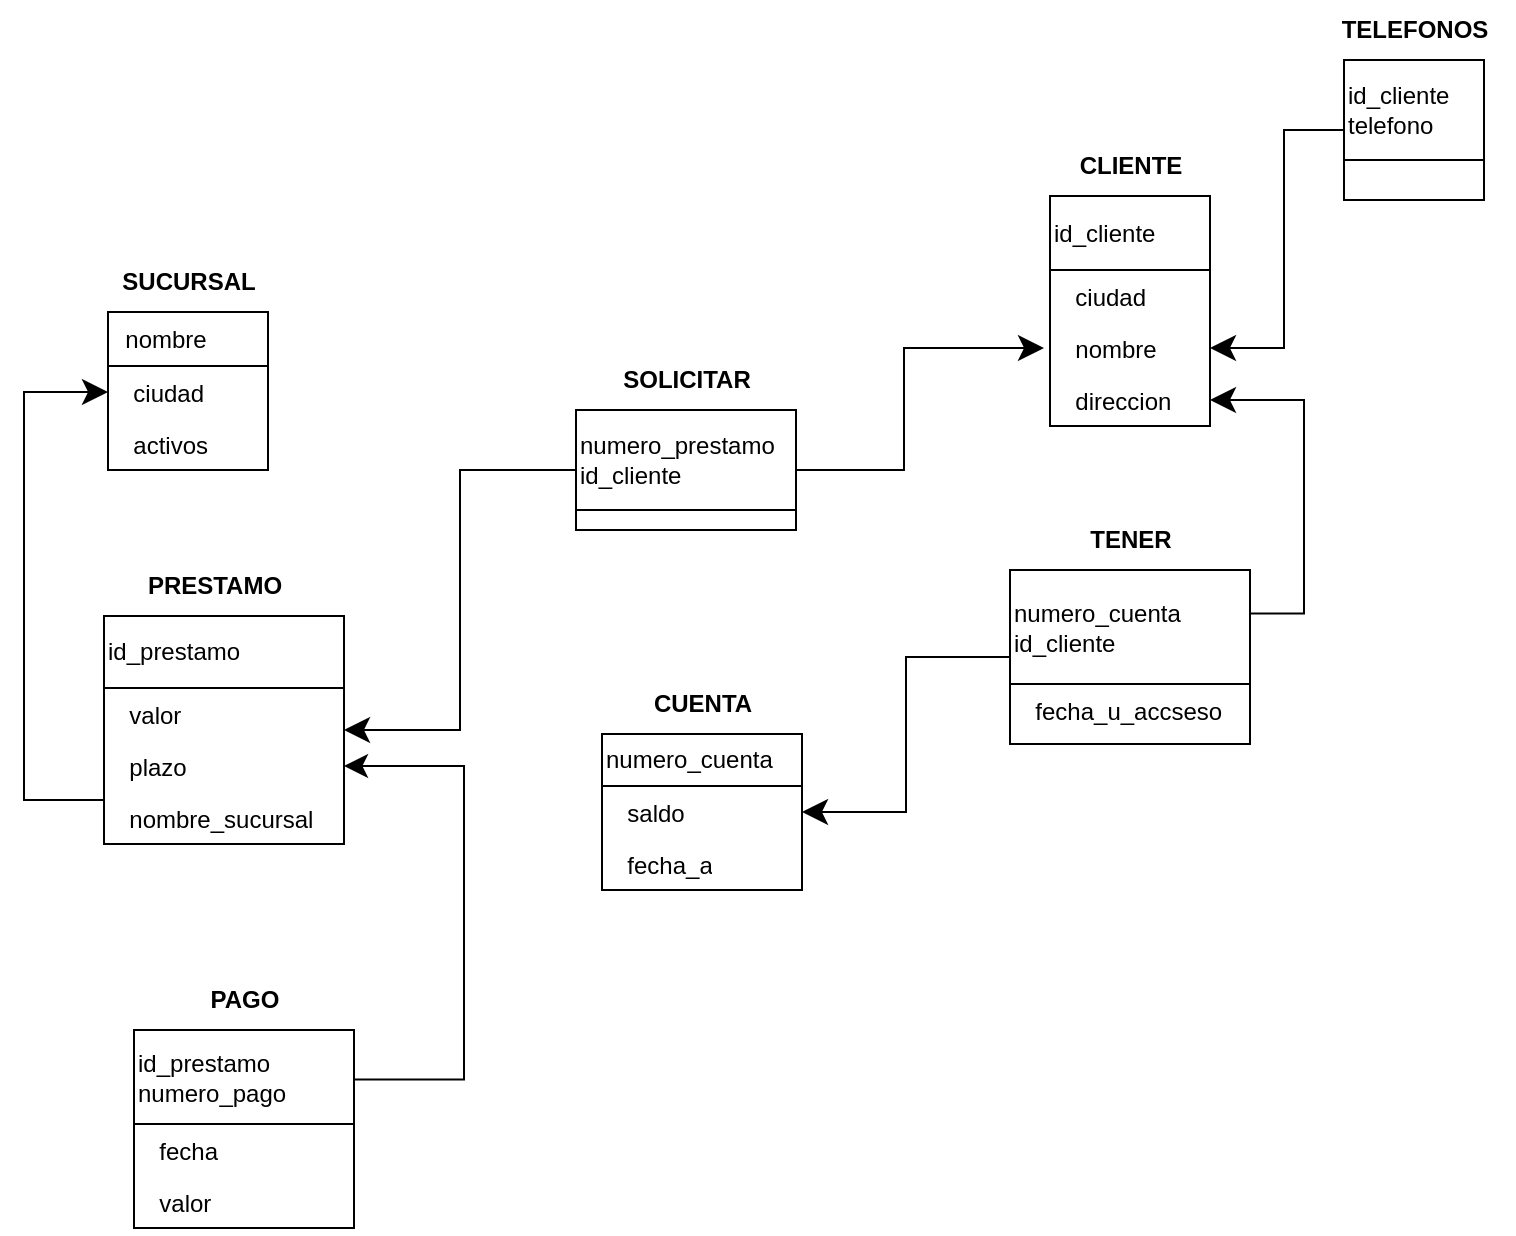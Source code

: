<mxfile version="28.0.6">
  <diagram name="Página-1" id="c9R-OgtOB5ll91GrUpFu">
    <mxGraphModel dx="1422" dy="894" grid="1" gridSize="10" guides="1" tooltips="1" connect="1" arrows="1" fold="1" page="1" pageScale="1" pageWidth="827" pageHeight="1169" math="0" shadow="0">
      <root>
        <mxCell id="0" />
        <mxCell id="1" parent="0" />
        <mxCell id="oPXRSn1LA7k6ZmyRwilY-3" value="&amp;nbsp; nombre" style="swimlane;fontStyle=0;childLayout=stackLayout;horizontal=1;startSize=27;fillColor=none;horizontalStack=0;resizeParent=1;resizeParentMax=0;resizeLast=0;collapsible=1;marginBottom=0;whiteSpace=wrap;html=1;align=left;rounded=0;" parent="1" vertex="1">
          <mxGeometry x="82" y="242" width="80" height="79" as="geometry">
            <mxRectangle x="80" y="200" width="90" height="30" as="alternateBounds" />
          </mxGeometry>
        </mxCell>
        <mxCell id="oPXRSn1LA7k6ZmyRwilY-4" value="&amp;nbsp; ciudad" style="text;strokeColor=none;fillColor=none;align=left;verticalAlign=top;spacingLeft=4;spacingRight=4;overflow=hidden;rotatable=0;points=[[0,0.5],[1,0.5]];portConstraint=eastwest;whiteSpace=wrap;html=1;rounded=0;" parent="oPXRSn1LA7k6ZmyRwilY-3" vertex="1">
          <mxGeometry y="27" width="80" height="26" as="geometry" />
        </mxCell>
        <mxCell id="oPXRSn1LA7k6ZmyRwilY-7" value="&amp;nbsp; activos&lt;div&gt;&lt;br&gt;&lt;/div&gt;" style="text;strokeColor=none;fillColor=none;align=left;verticalAlign=top;spacingLeft=4;spacingRight=4;overflow=hidden;rotatable=0;points=[[0,0.5],[1,0.5]];portConstraint=eastwest;whiteSpace=wrap;html=1;rounded=0;" parent="oPXRSn1LA7k6ZmyRwilY-3" vertex="1">
          <mxGeometry y="53" width="80" height="26" as="geometry" />
        </mxCell>
        <mxCell id="oPXRSn1LA7k6ZmyRwilY-9" value="&lt;b&gt;SUCURSAL&lt;/b&gt;" style="text;html=1;align=center;verticalAlign=middle;resizable=0;points=[];autosize=1;strokeColor=none;fillColor=none;rounded=0;" parent="1" vertex="1">
          <mxGeometry x="77" y="212" width="90" height="30" as="geometry" />
        </mxCell>
        <mxCell id="oPXRSn1LA7k6ZmyRwilY-10" value="id_cliente" style="swimlane;fontStyle=0;childLayout=stackLayout;horizontal=1;startSize=37;fillColor=none;horizontalStack=0;resizeParent=1;resizeParentMax=0;resizeLast=0;collapsible=1;marginBottom=0;whiteSpace=wrap;html=1;align=left;rounded=0;" parent="1" vertex="1">
          <mxGeometry x="553" y="184" width="80" height="115" as="geometry" />
        </mxCell>
        <mxCell id="oPXRSn1LA7k6ZmyRwilY-12" value="&amp;nbsp; ciudad" style="text;strokeColor=none;fillColor=none;align=left;verticalAlign=top;spacingLeft=4;spacingRight=4;overflow=hidden;rotatable=0;points=[[0,0.5],[1,0.5]];portConstraint=eastwest;whiteSpace=wrap;html=1;rounded=0;" parent="oPXRSn1LA7k6ZmyRwilY-10" vertex="1">
          <mxGeometry y="37" width="80" height="26" as="geometry" />
        </mxCell>
        <mxCell id="oPXRSn1LA7k6ZmyRwilY-59" value="&amp;nbsp; nombre" style="text;strokeColor=none;fillColor=none;align=left;verticalAlign=top;spacingLeft=4;spacingRight=4;overflow=hidden;rotatable=0;points=[[0,0.5],[1,0.5]];portConstraint=eastwest;whiteSpace=wrap;html=1;rounded=0;" parent="oPXRSn1LA7k6ZmyRwilY-10" vertex="1">
          <mxGeometry y="63" width="80" height="26" as="geometry" />
        </mxCell>
        <mxCell id="oPXRSn1LA7k6ZmyRwilY-11" value="&amp;nbsp; direccion" style="text;strokeColor=none;fillColor=none;align=left;verticalAlign=top;spacingLeft=4;spacingRight=4;overflow=hidden;rotatable=0;points=[[0,0.5],[1,0.5]];portConstraint=eastwest;whiteSpace=wrap;html=1;rounded=0;" parent="oPXRSn1LA7k6ZmyRwilY-10" vertex="1">
          <mxGeometry y="89" width="80" height="26" as="geometry" />
        </mxCell>
        <mxCell id="oPXRSn1LA7k6ZmyRwilY-14" value="&lt;b&gt;CLIENTE&lt;/b&gt;" style="text;html=1;align=center;verticalAlign=middle;resizable=0;points=[];autosize=1;strokeColor=none;fillColor=none;rounded=0;" parent="1" vertex="1">
          <mxGeometry x="558" y="154" width="70" height="30" as="geometry" />
        </mxCell>
        <mxCell id="oPXRSn1LA7k6ZmyRwilY-65" style="edgeStyle=orthogonalEdgeStyle;orthogonalLoop=1;jettySize=auto;html=1;elbow=vertical;arcSize=0;exitX=1;exitY=0.5;exitDx=0;exitDy=0;startArrow=none;startFill=0;endArrow=classic;endFill=1;endSize=10;" parent="1" source="oPXRSn1LA7k6ZmyRwilY-15" edge="1">
          <mxGeometry relative="1" as="geometry">
            <mxPoint x="550" y="260" as="targetPoint" />
            <Array as="points">
              <mxPoint x="480" y="321" />
              <mxPoint x="480" y="260" />
            </Array>
          </mxGeometry>
        </mxCell>
        <mxCell id="oPXRSn1LA7k6ZmyRwilY-15" value="numero_prestamo&lt;div&gt;id_cliente&lt;/div&gt;" style="swimlane;fontStyle=0;childLayout=stackLayout;horizontal=1;startSize=50;fillColor=none;horizontalStack=0;resizeParent=1;resizeParentMax=0;resizeLast=0;collapsible=1;marginBottom=0;whiteSpace=wrap;html=1;align=left;rounded=0;" parent="1" vertex="1">
          <mxGeometry x="316" y="291" width="110" height="60" as="geometry" />
        </mxCell>
        <mxCell id="oPXRSn1LA7k6ZmyRwilY-19" value="&lt;b&gt;SOLICITAR&lt;/b&gt;" style="text;html=1;align=center;verticalAlign=middle;resizable=0;points=[];autosize=1;strokeColor=none;fillColor=none;rounded=0;" parent="1" vertex="1">
          <mxGeometry x="326" y="261" width="90" height="30" as="geometry" />
        </mxCell>
        <mxCell id="oPXRSn1LA7k6ZmyRwilY-64" style="edgeStyle=orthogonalEdgeStyle;orthogonalLoop=1;jettySize=auto;html=1;entryX=0;entryY=0.5;entryDx=0;entryDy=0;elbow=vertical;arcSize=0;startArrow=classic;startFill=1;startSize=10;endArrow=none;endFill=0;" parent="1" source="oPXRSn1LA7k6ZmyRwilY-20" target="oPXRSn1LA7k6ZmyRwilY-15" edge="1">
          <mxGeometry relative="1" as="geometry" />
        </mxCell>
        <mxCell id="oPXRSn1LA7k6ZmyRwilY-20" value="id_prestamo" style="swimlane;fontStyle=0;childLayout=stackLayout;horizontal=1;startSize=36;fillColor=none;horizontalStack=0;resizeParent=1;resizeParentMax=0;resizeLast=0;collapsible=1;marginBottom=0;whiteSpace=wrap;html=1;align=left;rounded=0;" parent="1" vertex="1">
          <mxGeometry x="80" y="394" width="120" height="114" as="geometry" />
        </mxCell>
        <mxCell id="oPXRSn1LA7k6ZmyRwilY-21" value="&amp;nbsp; valor" style="text;strokeColor=none;fillColor=none;align=left;verticalAlign=top;spacingLeft=4;spacingRight=4;overflow=hidden;rotatable=0;points=[[0,0.5],[1,0.5]];portConstraint=eastwest;whiteSpace=wrap;html=1;rounded=0;" parent="oPXRSn1LA7k6ZmyRwilY-20" vertex="1">
          <mxGeometry y="36" width="120" height="26" as="geometry" />
        </mxCell>
        <mxCell id="oPXRSn1LA7k6ZmyRwilY-22" value="&amp;nbsp; plazo" style="text;strokeColor=none;fillColor=none;align=left;verticalAlign=top;spacingLeft=4;spacingRight=4;overflow=hidden;rotatable=0;points=[[0,0.5],[1,0.5]];portConstraint=eastwest;whiteSpace=wrap;html=1;rounded=0;" parent="oPXRSn1LA7k6ZmyRwilY-20" vertex="1">
          <mxGeometry y="62" width="120" height="26" as="geometry" />
        </mxCell>
        <mxCell id="oPXRSn1LA7k6ZmyRwilY-23" value="&amp;nbsp; nombre_sucursal" style="text;strokeColor=none;fillColor=none;align=left;verticalAlign=top;spacingLeft=4;spacingRight=4;overflow=hidden;rotatable=0;points=[[0,0.5],[1,0.5]];portConstraint=eastwest;whiteSpace=wrap;html=1;rounded=0;" parent="oPXRSn1LA7k6ZmyRwilY-20" vertex="1">
          <mxGeometry y="88" width="120" height="26" as="geometry" />
        </mxCell>
        <mxCell id="oPXRSn1LA7k6ZmyRwilY-24" value="&lt;b&gt;PRESTAMO&lt;/b&gt;" style="text;html=1;align=center;verticalAlign=middle;resizable=0;points=[];autosize=1;strokeColor=none;fillColor=none;rounded=0;" parent="1" vertex="1">
          <mxGeometry x="90" y="364" width="90" height="30" as="geometry" />
        </mxCell>
        <mxCell id="oPXRSn1LA7k6ZmyRwilY-62" style="edgeStyle=orthogonalEdgeStyle;orthogonalLoop=1;jettySize=auto;html=1;exitX=1;exitY=0.25;exitDx=0;exitDy=0;entryX=1;entryY=0.5;entryDx=0;entryDy=0;startSize=7;endSize=9;elbow=vertical;arcSize=0;" parent="1" source="oPXRSn1LA7k6ZmyRwilY-25" target="oPXRSn1LA7k6ZmyRwilY-22" edge="1">
          <mxGeometry relative="1" as="geometry">
            <Array as="points">
              <mxPoint x="260" y="626" />
              <mxPoint x="260" y="469" />
            </Array>
          </mxGeometry>
        </mxCell>
        <mxCell id="oPXRSn1LA7k6ZmyRwilY-25" value="&lt;div&gt;id_prestamo&lt;/div&gt;&lt;div&gt;numero_pago&lt;/div&gt;" style="swimlane;fontStyle=0;childLayout=stackLayout;horizontal=1;startSize=47;fillColor=none;horizontalStack=0;resizeParent=1;resizeParentMax=0;resizeLast=0;collapsible=1;marginBottom=0;whiteSpace=wrap;html=1;align=left;rounded=0;" parent="1" vertex="1">
          <mxGeometry x="95" y="601" width="110" height="99" as="geometry" />
        </mxCell>
        <mxCell id="oPXRSn1LA7k6ZmyRwilY-26" value="&amp;nbsp; fecha" style="text;strokeColor=none;fillColor=none;align=left;verticalAlign=top;spacingLeft=4;spacingRight=4;overflow=hidden;rotatable=0;points=[[0,0.5],[1,0.5]];portConstraint=eastwest;whiteSpace=wrap;html=1;rounded=0;" parent="oPXRSn1LA7k6ZmyRwilY-25" vertex="1">
          <mxGeometry y="47" width="110" height="26" as="geometry" />
        </mxCell>
        <mxCell id="oPXRSn1LA7k6ZmyRwilY-27" value="&amp;nbsp; valor" style="text;strokeColor=none;fillColor=none;align=left;verticalAlign=top;spacingLeft=4;spacingRight=4;overflow=hidden;rotatable=0;points=[[0,0.5],[1,0.5]];portConstraint=eastwest;whiteSpace=wrap;html=1;rounded=0;" parent="oPXRSn1LA7k6ZmyRwilY-25" vertex="1">
          <mxGeometry y="73" width="110" height="26" as="geometry" />
        </mxCell>
        <mxCell id="oPXRSn1LA7k6ZmyRwilY-29" value="&lt;b&gt;PAGO&lt;/b&gt;" style="text;html=1;align=center;verticalAlign=middle;resizable=0;points=[];autosize=1;strokeColor=none;fillColor=none;rounded=0;" parent="1" vertex="1">
          <mxGeometry x="120" y="571" width="60" height="30" as="geometry" />
        </mxCell>
        <mxCell id="oPXRSn1LA7k6ZmyRwilY-30" value="numero_cuenta" style="swimlane;fontStyle=0;childLayout=stackLayout;horizontal=1;startSize=26;fillColor=none;horizontalStack=0;resizeParent=1;resizeParentMax=0;resizeLast=0;collapsible=1;marginBottom=0;whiteSpace=wrap;html=1;align=left;rounded=0;" parent="1" vertex="1">
          <mxGeometry x="329" y="453" width="100" height="78" as="geometry" />
        </mxCell>
        <mxCell id="oPXRSn1LA7k6ZmyRwilY-31" value="&amp;nbsp; saldo" style="text;strokeColor=none;fillColor=none;align=left;verticalAlign=top;spacingLeft=4;spacingRight=4;overflow=hidden;rotatable=0;points=[[0,0.5],[1,0.5]];portConstraint=eastwest;whiteSpace=wrap;html=1;rounded=0;" parent="oPXRSn1LA7k6ZmyRwilY-30" vertex="1">
          <mxGeometry y="26" width="100" height="26" as="geometry" />
        </mxCell>
        <mxCell id="oPXRSn1LA7k6ZmyRwilY-32" value="&amp;nbsp; fecha_a" style="text;strokeColor=none;fillColor=none;align=left;verticalAlign=top;spacingLeft=4;spacingRight=4;overflow=hidden;rotatable=0;points=[[0,0.5],[1,0.5]];portConstraint=eastwest;whiteSpace=wrap;html=1;rounded=0;" parent="oPXRSn1LA7k6ZmyRwilY-30" vertex="1">
          <mxGeometry y="52" width="100" height="26" as="geometry" />
        </mxCell>
        <mxCell id="oPXRSn1LA7k6ZmyRwilY-34" value="&lt;b&gt;CUENTA&lt;/b&gt;" style="text;html=1;align=center;verticalAlign=middle;resizable=0;points=[];autosize=1;strokeColor=none;fillColor=none;rounded=0;" parent="1" vertex="1">
          <mxGeometry x="344" y="423" width="70" height="30" as="geometry" />
        </mxCell>
        <mxCell id="oPXRSn1LA7k6ZmyRwilY-68" style="edgeStyle=orthogonalEdgeStyle;orthogonalLoop=1;jettySize=auto;html=1;exitX=0;exitY=0.5;exitDx=0;exitDy=0;entryX=1;entryY=0.5;entryDx=0;entryDy=0;elbow=vertical;arcSize=0;endArrow=classic;endFill=1;startArrow=none;startFill=0;startSize=10;endSize=10;" parent="1" source="oPXRSn1LA7k6ZmyRwilY-50" target="oPXRSn1LA7k6ZmyRwilY-31" edge="1">
          <mxGeometry relative="1" as="geometry" />
        </mxCell>
        <mxCell id="oPXRSn1LA7k6ZmyRwilY-50" value="numero_cuenta&lt;div&gt;id_cliente&lt;/div&gt;" style="swimlane;fontStyle=0;childLayout=stackLayout;horizontal=1;startSize=57;fillColor=none;horizontalStack=0;resizeParent=1;resizeParentMax=0;resizeLast=0;collapsible=1;marginBottom=0;whiteSpace=wrap;html=1;align=left;rounded=0;" parent="1" vertex="1">
          <mxGeometry x="533" y="371" width="120" height="87" as="geometry" />
        </mxCell>
        <mxCell id="oPXRSn1LA7k6ZmyRwilY-51" value="&amp;nbsp; fecha_u_accseso" style="text;strokeColor=none;fillColor=none;align=left;verticalAlign=top;spacingLeft=4;spacingRight=4;overflow=hidden;rotatable=0;points=[[0,0.5],[1,0.5]];portConstraint=eastwest;whiteSpace=wrap;html=1;rounded=0;" parent="oPXRSn1LA7k6ZmyRwilY-50" vertex="1">
          <mxGeometry y="57" width="120" height="30" as="geometry" />
        </mxCell>
        <mxCell id="oPXRSn1LA7k6ZmyRwilY-54" value="&lt;b&gt;TENER&lt;/b&gt;" style="text;html=1;align=center;verticalAlign=middle;resizable=0;points=[];autosize=1;strokeColor=none;fillColor=none;rounded=0;" parent="1" vertex="1">
          <mxGeometry x="563" y="341" width="60" height="30" as="geometry" />
        </mxCell>
        <mxCell id="oPXRSn1LA7k6ZmyRwilY-55" value="id_cliente&lt;div&gt;telefono&lt;/div&gt;" style="swimlane;fontStyle=0;childLayout=stackLayout;horizontal=1;startSize=50;fillColor=none;horizontalStack=0;resizeParent=1;resizeParentMax=0;resizeLast=0;collapsible=1;marginBottom=0;whiteSpace=wrap;html=1;align=left;rounded=0;" parent="1" vertex="1">
          <mxGeometry x="700" y="116" width="70" height="70" as="geometry" />
        </mxCell>
        <mxCell id="oPXRSn1LA7k6ZmyRwilY-58" value="&lt;b&gt;TELEFONOS&lt;/b&gt;" style="text;html=1;align=center;verticalAlign=middle;resizable=0;points=[];autosize=1;strokeColor=none;fillColor=none;rounded=0;" parent="1" vertex="1">
          <mxGeometry x="685" y="86" width="100" height="30" as="geometry" />
        </mxCell>
        <mxCell id="oPXRSn1LA7k6ZmyRwilY-63" style="edgeStyle=orthogonalEdgeStyle;orthogonalLoop=1;jettySize=auto;html=1;exitX=0;exitY=0.5;exitDx=0;exitDy=0;entryX=0;entryY=0.5;entryDx=0;entryDy=0;elbow=vertical;arcSize=0;endSize=10;" parent="1" source="oPXRSn1LA7k6ZmyRwilY-23" target="oPXRSn1LA7k6ZmyRwilY-4" edge="1">
          <mxGeometry relative="1" as="geometry">
            <Array as="points">
              <mxPoint x="80" y="486" />
              <mxPoint x="40" y="486" />
              <mxPoint x="40" y="282" />
            </Array>
          </mxGeometry>
        </mxCell>
        <mxCell id="oPXRSn1LA7k6ZmyRwilY-66" style="edgeStyle=orthogonalEdgeStyle;orthogonalLoop=1;jettySize=auto;html=1;entryX=0;entryY=0.5;entryDx=0;entryDy=0;elbow=vertical;arcSize=0;exitX=1;exitY=0.5;exitDx=0;exitDy=0;endArrow=none;endFill=0;startArrow=classic;startFill=1;startSize=10;" parent="1" source="oPXRSn1LA7k6ZmyRwilY-59" target="oPXRSn1LA7k6ZmyRwilY-55" edge="1">
          <mxGeometry relative="1" as="geometry">
            <mxPoint x="636" y="260" as="sourcePoint" />
            <Array as="points">
              <mxPoint x="670" y="260" />
              <mxPoint x="670" y="151" />
            </Array>
          </mxGeometry>
        </mxCell>
        <mxCell id="oPXRSn1LA7k6ZmyRwilY-67" style="edgeStyle=orthogonalEdgeStyle;orthogonalLoop=1;jettySize=auto;html=1;entryX=1;entryY=0.25;entryDx=0;entryDy=0;elbow=vertical;arcSize=0;exitX=1;exitY=0.5;exitDx=0;exitDy=0;endSize=10;startArrow=classic;startFill=1;startSize=10;endArrow=none;endFill=0;" parent="1" source="oPXRSn1LA7k6ZmyRwilY-11" target="oPXRSn1LA7k6ZmyRwilY-50" edge="1">
          <mxGeometry relative="1" as="geometry">
            <Array as="points">
              <mxPoint x="680" y="286" />
              <mxPoint x="680" y="393" />
            </Array>
          </mxGeometry>
        </mxCell>
      </root>
    </mxGraphModel>
  </diagram>
</mxfile>
